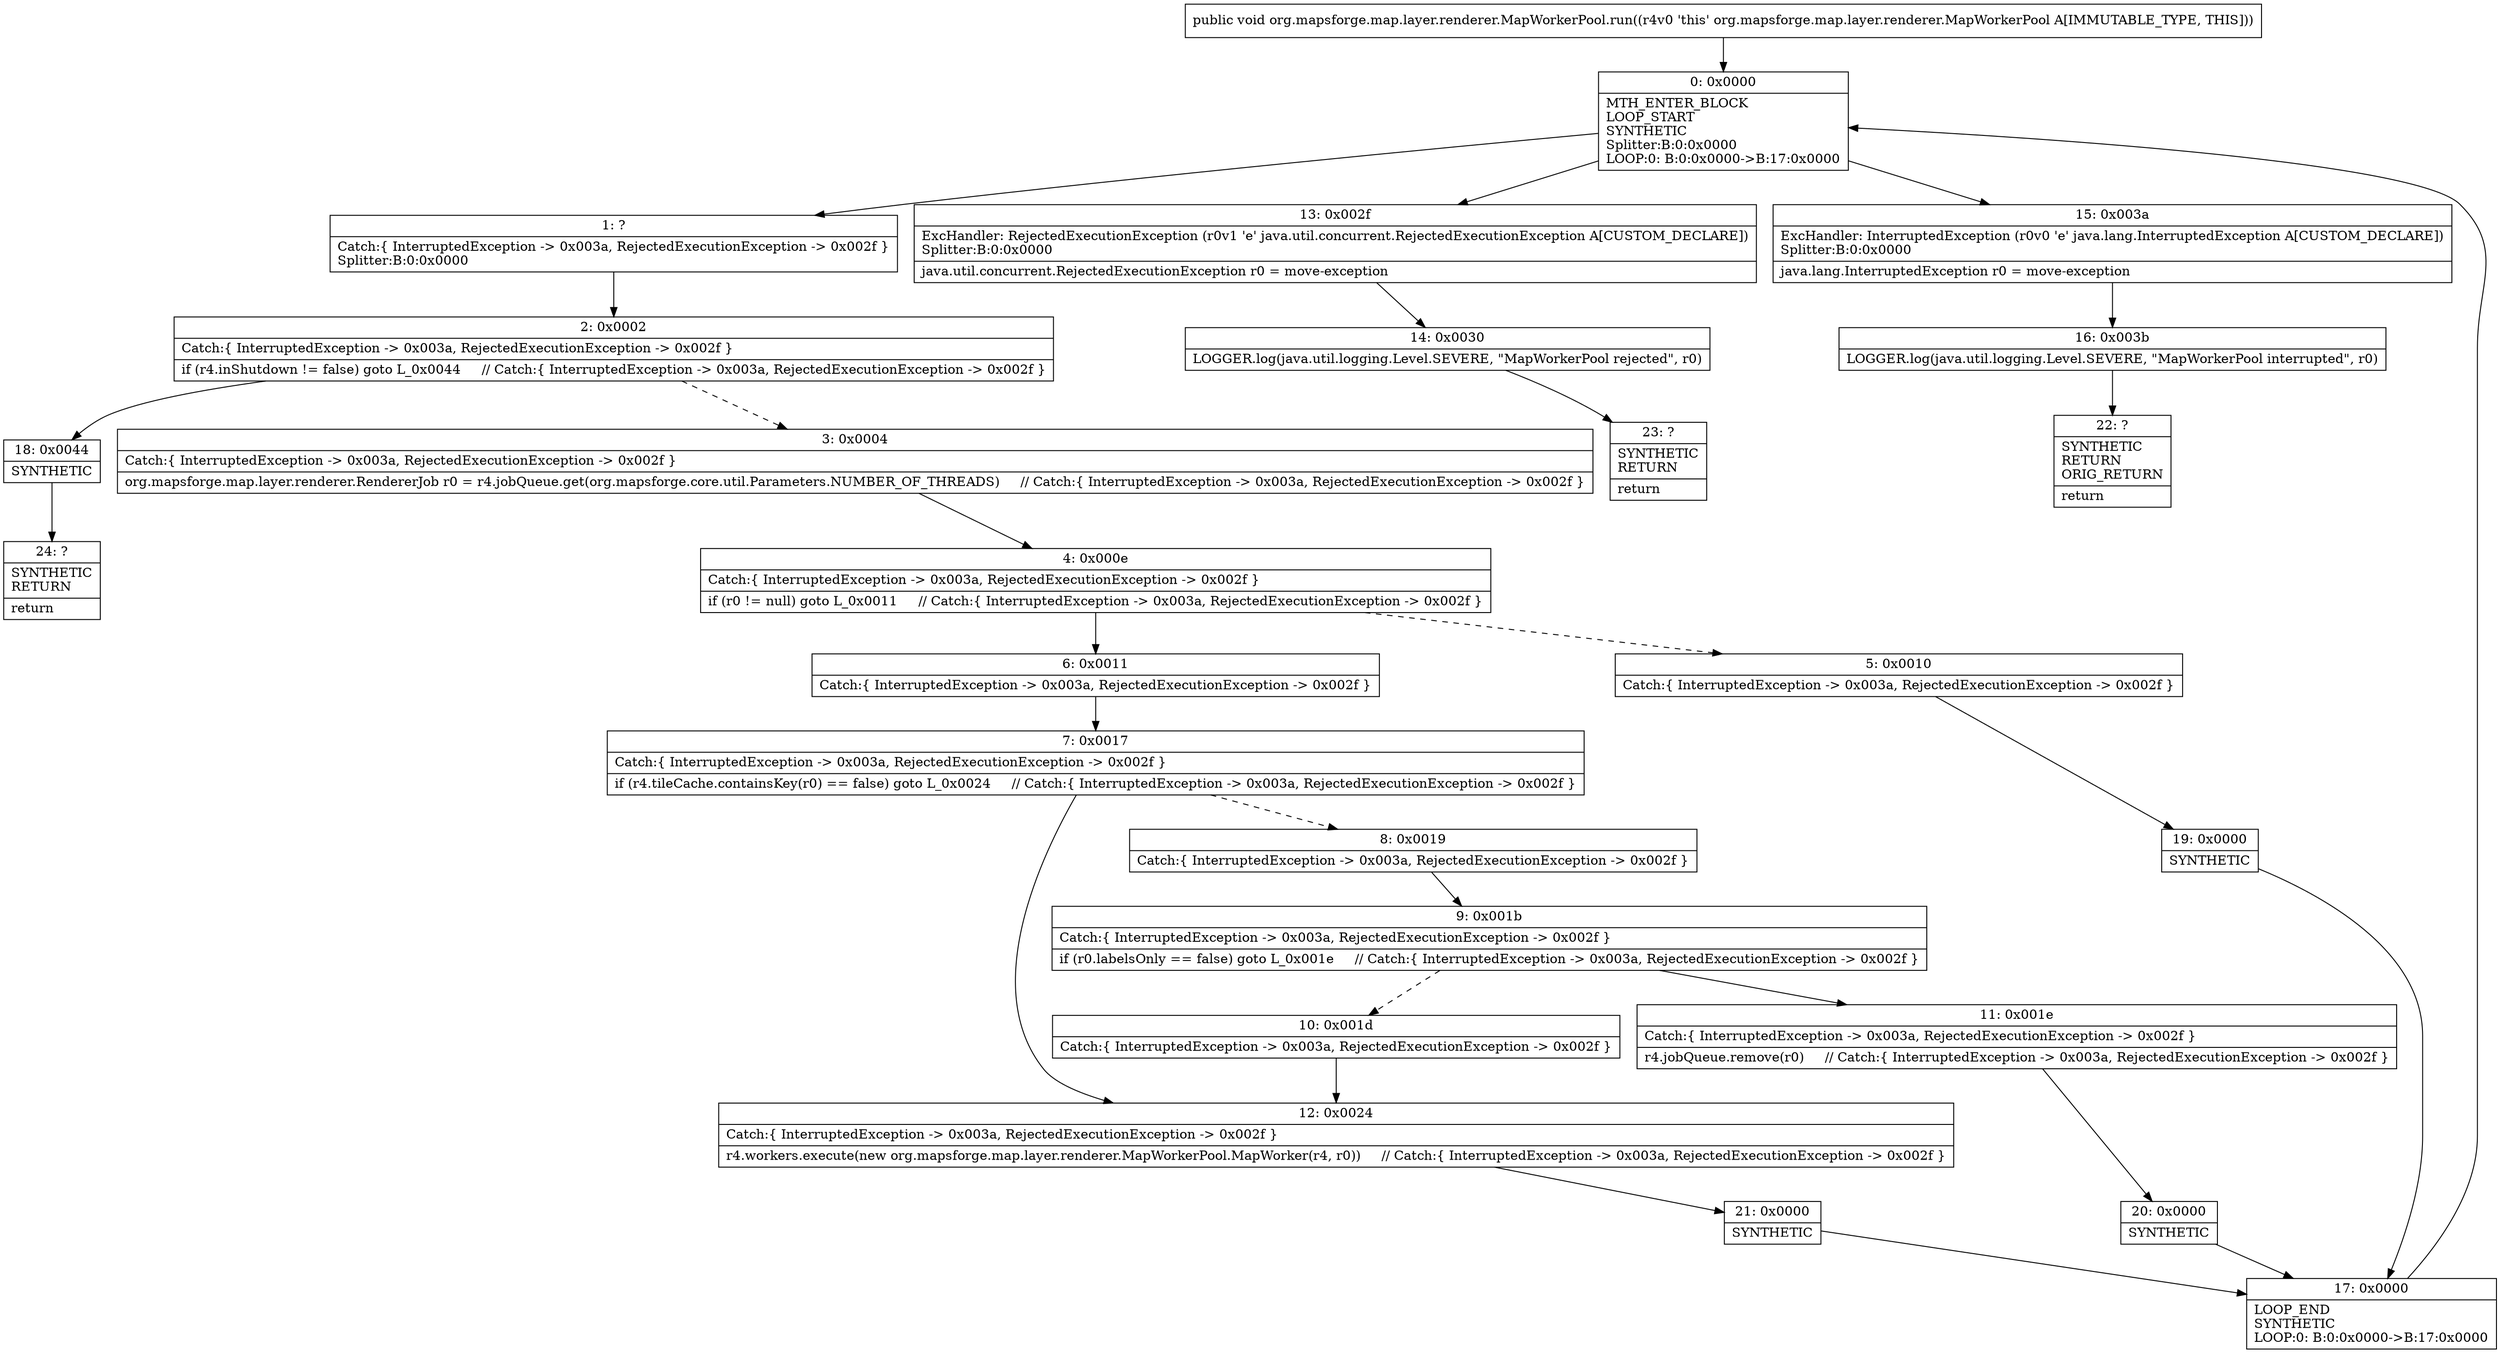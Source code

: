 digraph "CFG fororg.mapsforge.map.layer.renderer.MapWorkerPool.run()V" {
Node_0 [shape=record,label="{0\:\ 0x0000|MTH_ENTER_BLOCK\lLOOP_START\lSYNTHETIC\lSplitter:B:0:0x0000\lLOOP:0: B:0:0x0000\-\>B:17:0x0000\l}"];
Node_1 [shape=record,label="{1\:\ ?|Catch:\{ InterruptedException \-\> 0x003a, RejectedExecutionException \-\> 0x002f \}\lSplitter:B:0:0x0000\l}"];
Node_2 [shape=record,label="{2\:\ 0x0002|Catch:\{ InterruptedException \-\> 0x003a, RejectedExecutionException \-\> 0x002f \}\l|if (r4.inShutdown != false) goto L_0x0044     \/\/ Catch:\{ InterruptedException \-\> 0x003a, RejectedExecutionException \-\> 0x002f \}\l}"];
Node_3 [shape=record,label="{3\:\ 0x0004|Catch:\{ InterruptedException \-\> 0x003a, RejectedExecutionException \-\> 0x002f \}\l|org.mapsforge.map.layer.renderer.RendererJob r0 = r4.jobQueue.get(org.mapsforge.core.util.Parameters.NUMBER_OF_THREADS)     \/\/ Catch:\{ InterruptedException \-\> 0x003a, RejectedExecutionException \-\> 0x002f \}\l}"];
Node_4 [shape=record,label="{4\:\ 0x000e|Catch:\{ InterruptedException \-\> 0x003a, RejectedExecutionException \-\> 0x002f \}\l|if (r0 != null) goto L_0x0011     \/\/ Catch:\{ InterruptedException \-\> 0x003a, RejectedExecutionException \-\> 0x002f \}\l}"];
Node_5 [shape=record,label="{5\:\ 0x0010|Catch:\{ InterruptedException \-\> 0x003a, RejectedExecutionException \-\> 0x002f \}\l}"];
Node_6 [shape=record,label="{6\:\ 0x0011|Catch:\{ InterruptedException \-\> 0x003a, RejectedExecutionException \-\> 0x002f \}\l}"];
Node_7 [shape=record,label="{7\:\ 0x0017|Catch:\{ InterruptedException \-\> 0x003a, RejectedExecutionException \-\> 0x002f \}\l|if (r4.tileCache.containsKey(r0) == false) goto L_0x0024     \/\/ Catch:\{ InterruptedException \-\> 0x003a, RejectedExecutionException \-\> 0x002f \}\l}"];
Node_8 [shape=record,label="{8\:\ 0x0019|Catch:\{ InterruptedException \-\> 0x003a, RejectedExecutionException \-\> 0x002f \}\l}"];
Node_9 [shape=record,label="{9\:\ 0x001b|Catch:\{ InterruptedException \-\> 0x003a, RejectedExecutionException \-\> 0x002f \}\l|if (r0.labelsOnly == false) goto L_0x001e     \/\/ Catch:\{ InterruptedException \-\> 0x003a, RejectedExecutionException \-\> 0x002f \}\l}"];
Node_10 [shape=record,label="{10\:\ 0x001d|Catch:\{ InterruptedException \-\> 0x003a, RejectedExecutionException \-\> 0x002f \}\l}"];
Node_11 [shape=record,label="{11\:\ 0x001e|Catch:\{ InterruptedException \-\> 0x003a, RejectedExecutionException \-\> 0x002f \}\l|r4.jobQueue.remove(r0)     \/\/ Catch:\{ InterruptedException \-\> 0x003a, RejectedExecutionException \-\> 0x002f \}\l}"];
Node_12 [shape=record,label="{12\:\ 0x0024|Catch:\{ InterruptedException \-\> 0x003a, RejectedExecutionException \-\> 0x002f \}\l|r4.workers.execute(new org.mapsforge.map.layer.renderer.MapWorkerPool.MapWorker(r4, r0))     \/\/ Catch:\{ InterruptedException \-\> 0x003a, RejectedExecutionException \-\> 0x002f \}\l}"];
Node_13 [shape=record,label="{13\:\ 0x002f|ExcHandler: RejectedExecutionException (r0v1 'e' java.util.concurrent.RejectedExecutionException A[CUSTOM_DECLARE])\lSplitter:B:0:0x0000\l|java.util.concurrent.RejectedExecutionException r0 = move\-exception\l}"];
Node_14 [shape=record,label="{14\:\ 0x0030|LOGGER.log(java.util.logging.Level.SEVERE, \"MapWorkerPool rejected\", r0)\l}"];
Node_15 [shape=record,label="{15\:\ 0x003a|ExcHandler: InterruptedException (r0v0 'e' java.lang.InterruptedException A[CUSTOM_DECLARE])\lSplitter:B:0:0x0000\l|java.lang.InterruptedException r0 = move\-exception\l}"];
Node_16 [shape=record,label="{16\:\ 0x003b|LOGGER.log(java.util.logging.Level.SEVERE, \"MapWorkerPool interrupted\", r0)\l}"];
Node_17 [shape=record,label="{17\:\ 0x0000|LOOP_END\lSYNTHETIC\lLOOP:0: B:0:0x0000\-\>B:17:0x0000\l}"];
Node_18 [shape=record,label="{18\:\ 0x0044|SYNTHETIC\l}"];
Node_19 [shape=record,label="{19\:\ 0x0000|SYNTHETIC\l}"];
Node_20 [shape=record,label="{20\:\ 0x0000|SYNTHETIC\l}"];
Node_21 [shape=record,label="{21\:\ 0x0000|SYNTHETIC\l}"];
Node_22 [shape=record,label="{22\:\ ?|SYNTHETIC\lRETURN\lORIG_RETURN\l|return\l}"];
Node_23 [shape=record,label="{23\:\ ?|SYNTHETIC\lRETURN\l|return\l}"];
Node_24 [shape=record,label="{24\:\ ?|SYNTHETIC\lRETURN\l|return\l}"];
MethodNode[shape=record,label="{public void org.mapsforge.map.layer.renderer.MapWorkerPool.run((r4v0 'this' org.mapsforge.map.layer.renderer.MapWorkerPool A[IMMUTABLE_TYPE, THIS])) }"];
MethodNode -> Node_0;
Node_0 -> Node_1;
Node_0 -> Node_15;
Node_0 -> Node_13;
Node_1 -> Node_2;
Node_2 -> Node_3[style=dashed];
Node_2 -> Node_18;
Node_3 -> Node_4;
Node_4 -> Node_5[style=dashed];
Node_4 -> Node_6;
Node_5 -> Node_19;
Node_6 -> Node_7;
Node_7 -> Node_8[style=dashed];
Node_7 -> Node_12;
Node_8 -> Node_9;
Node_9 -> Node_10[style=dashed];
Node_9 -> Node_11;
Node_10 -> Node_12;
Node_11 -> Node_20;
Node_12 -> Node_21;
Node_13 -> Node_14;
Node_14 -> Node_23;
Node_15 -> Node_16;
Node_16 -> Node_22;
Node_17 -> Node_0;
Node_18 -> Node_24;
Node_19 -> Node_17;
Node_20 -> Node_17;
Node_21 -> Node_17;
}

